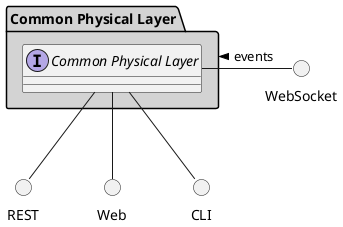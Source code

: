 @startuml



package "Common Physical Layer" #lightgray {

    interface "Common Physical Layer" as i {
    
    
    }
}

circle REST
circle Web
circle CLI
circle WebSocket

i -down- Web
i -down- CLI
i -down- REST
WebSocket -left- i: events >

package "Common Physical Layer" #lightgray {


}



@enduml
